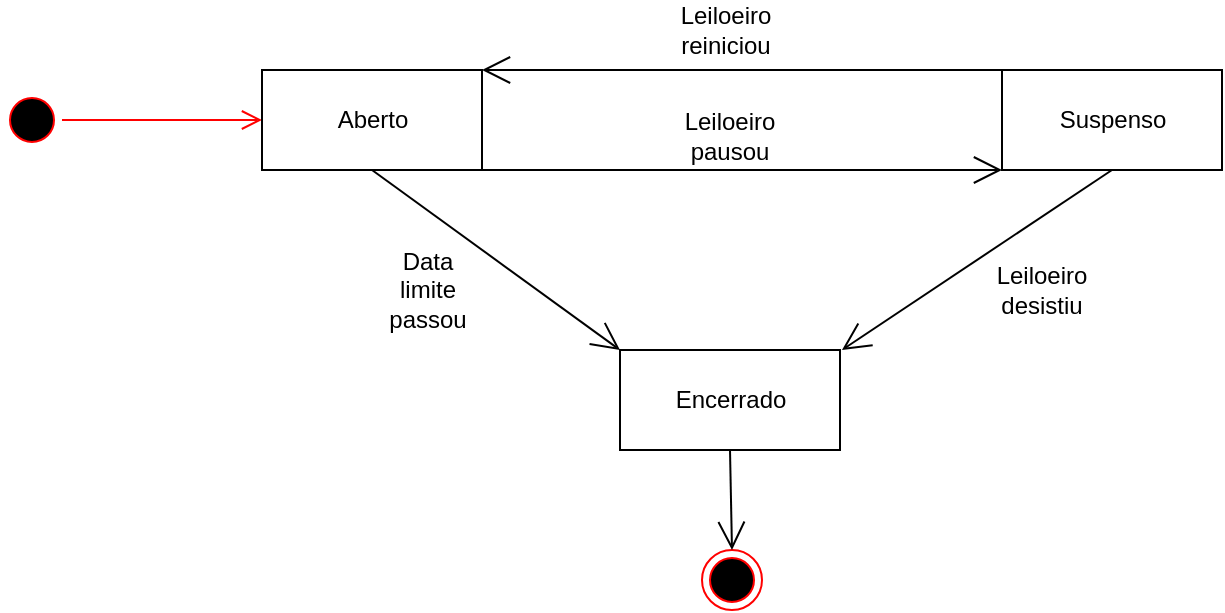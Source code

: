 <mxfile version="14.5.6" type="google"><diagram id="5u1PQk3iV4n_YEcOAMci" name="Page-1"><mxGraphModel dx="868" dy="482" grid="1" gridSize="10" guides="1" tooltips="1" connect="1" arrows="1" fold="1" page="1" pageScale="1" pageWidth="827" pageHeight="1169" math="0" shadow="0"><root><mxCell id="0"/><mxCell id="1" parent="0"/><mxCell id="r8YjdCEikIlK3CznNh0i-1" value="" style="ellipse;html=1;shape=startState;fillColor=#000000;strokeColor=#ff0000;" vertex="1" parent="1"><mxGeometry x="30" y="190" width="30" height="30" as="geometry"/></mxCell><mxCell id="r8YjdCEikIlK3CznNh0i-2" value="" style="edgeStyle=orthogonalEdgeStyle;html=1;verticalAlign=bottom;endArrow=open;endSize=8;strokeColor=#ff0000;entryX=0;entryY=0.5;entryDx=0;entryDy=0;" edge="1" source="r8YjdCEikIlK3CznNh0i-1" parent="1" target="r8YjdCEikIlK3CznNh0i-3"><mxGeometry relative="1" as="geometry"><mxPoint x="160" y="205" as="targetPoint"/></mxGeometry></mxCell><mxCell id="r8YjdCEikIlK3CznNh0i-3" value="Aberto" style="html=1;" vertex="1" parent="1"><mxGeometry x="160" y="180" width="110" height="50" as="geometry"/></mxCell><mxCell id="r8YjdCEikIlK3CznNh0i-4" value="Suspenso" style="html=1;" vertex="1" parent="1"><mxGeometry x="530" y="180" width="110" height="50" as="geometry"/></mxCell><mxCell id="r8YjdCEikIlK3CznNh0i-5" value="" style="endArrow=open;endFill=1;endSize=12;html=1;exitX=1;exitY=0.5;exitDx=0;exitDy=0;entryX=0;entryY=0.5;entryDx=0;entryDy=0;" edge="1" parent="1"><mxGeometry width="160" relative="1" as="geometry"><mxPoint x="270" y="230" as="sourcePoint"/><mxPoint x="530" y="230" as="targetPoint"/></mxGeometry></mxCell><mxCell id="r8YjdCEikIlK3CznNh0i-6" value="Leiloeiro pausou" style="text;html=1;strokeColor=none;fillColor=none;align=center;verticalAlign=middle;whiteSpace=wrap;rounded=0;" vertex="1" parent="1"><mxGeometry x="374" y="203" width="40" height="20" as="geometry"/></mxCell><mxCell id="r8YjdCEikIlK3CznNh0i-8" value="" style="endArrow=open;endFill=1;endSize=12;html=1;entryX=1;entryY=0;entryDx=0;entryDy=0;exitX=0;exitY=0;exitDx=0;exitDy=0;" edge="1" parent="1" source="r8YjdCEikIlK3CznNh0i-4" target="r8YjdCEikIlK3CznNh0i-3"><mxGeometry width="160" relative="1" as="geometry"><mxPoint x="330" y="240" as="sourcePoint"/><mxPoint x="490" y="240" as="targetPoint"/></mxGeometry></mxCell><mxCell id="r8YjdCEikIlK3CznNh0i-9" value="Leiloeiro reiniciou" style="text;html=1;strokeColor=none;fillColor=none;align=center;verticalAlign=middle;whiteSpace=wrap;rounded=0;" vertex="1" parent="1"><mxGeometry x="372" y="150" width="40" height="20" as="geometry"/></mxCell><mxCell id="r8YjdCEikIlK3CznNh0i-10" value="Encerrado" style="html=1;" vertex="1" parent="1"><mxGeometry x="339" y="320" width="110" height="50" as="geometry"/></mxCell><mxCell id="r8YjdCEikIlK3CznNh0i-11" value="" style="endArrow=open;endFill=1;endSize=12;html=1;exitX=0.5;exitY=1;exitDx=0;exitDy=0;entryX=0;entryY=0;entryDx=0;entryDy=0;" edge="1" parent="1" source="r8YjdCEikIlK3CznNh0i-3" target="r8YjdCEikIlK3CznNh0i-10"><mxGeometry width="160" relative="1" as="geometry"><mxPoint x="330" y="240" as="sourcePoint"/><mxPoint x="490" y="240" as="targetPoint"/></mxGeometry></mxCell><mxCell id="r8YjdCEikIlK3CznNh0i-12" value="Data limite passou" style="text;html=1;strokeColor=none;fillColor=none;align=center;verticalAlign=middle;whiteSpace=wrap;rounded=0;" vertex="1" parent="1"><mxGeometry x="223" y="280" width="40" height="20" as="geometry"/></mxCell><mxCell id="r8YjdCEikIlK3CznNh0i-13" value="" style="endArrow=open;endFill=1;endSize=12;html=1;exitX=0.5;exitY=1;exitDx=0;exitDy=0;" edge="1" parent="1" source="r8YjdCEikIlK3CznNh0i-4"><mxGeometry width="160" relative="1" as="geometry"><mxPoint x="330" y="240" as="sourcePoint"/><mxPoint x="450" y="320" as="targetPoint"/></mxGeometry></mxCell><mxCell id="r8YjdCEikIlK3CznNh0i-14" value="Leiloeiro desistiu" style="text;html=1;strokeColor=none;fillColor=none;align=center;verticalAlign=middle;whiteSpace=wrap;rounded=0;" vertex="1" parent="1"><mxGeometry x="530" y="280" width="40" height="20" as="geometry"/></mxCell><mxCell id="r8YjdCEikIlK3CznNh0i-15" value="" style="ellipse;html=1;shape=endState;fillColor=#000000;strokeColor=#ff0000;" vertex="1" parent="1"><mxGeometry x="380" y="420" width="30" height="30" as="geometry"/></mxCell><mxCell id="r8YjdCEikIlK3CznNh0i-16" value="" style="endArrow=open;endFill=1;endSize=12;html=1;entryX=0.5;entryY=0;entryDx=0;entryDy=0;exitX=0.5;exitY=1;exitDx=0;exitDy=0;" edge="1" parent="1" source="r8YjdCEikIlK3CznNh0i-10" target="r8YjdCEikIlK3CznNh0i-15"><mxGeometry width="160" relative="1" as="geometry"><mxPoint x="330" y="240" as="sourcePoint"/><mxPoint x="490" y="240" as="targetPoint"/></mxGeometry></mxCell></root></mxGraphModel></diagram></mxfile>